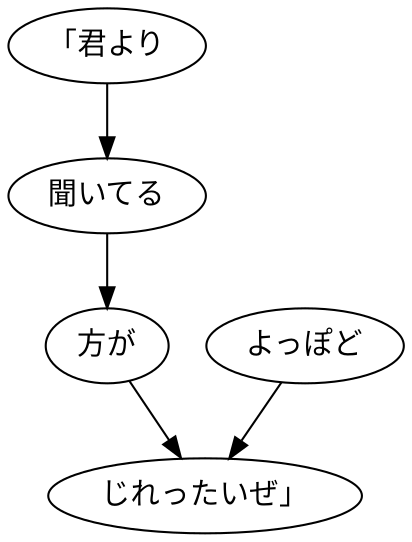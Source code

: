 digraph graph7972 {
	node0 [label="「君より"];
	node1 [label="聞いてる"];
	node2 [label="方が"];
	node3 [label="よっぽど"];
	node4 [label="じれったいぜ」"];
	node0 -> node1;
	node1 -> node2;
	node2 -> node4;
	node3 -> node4;
}
